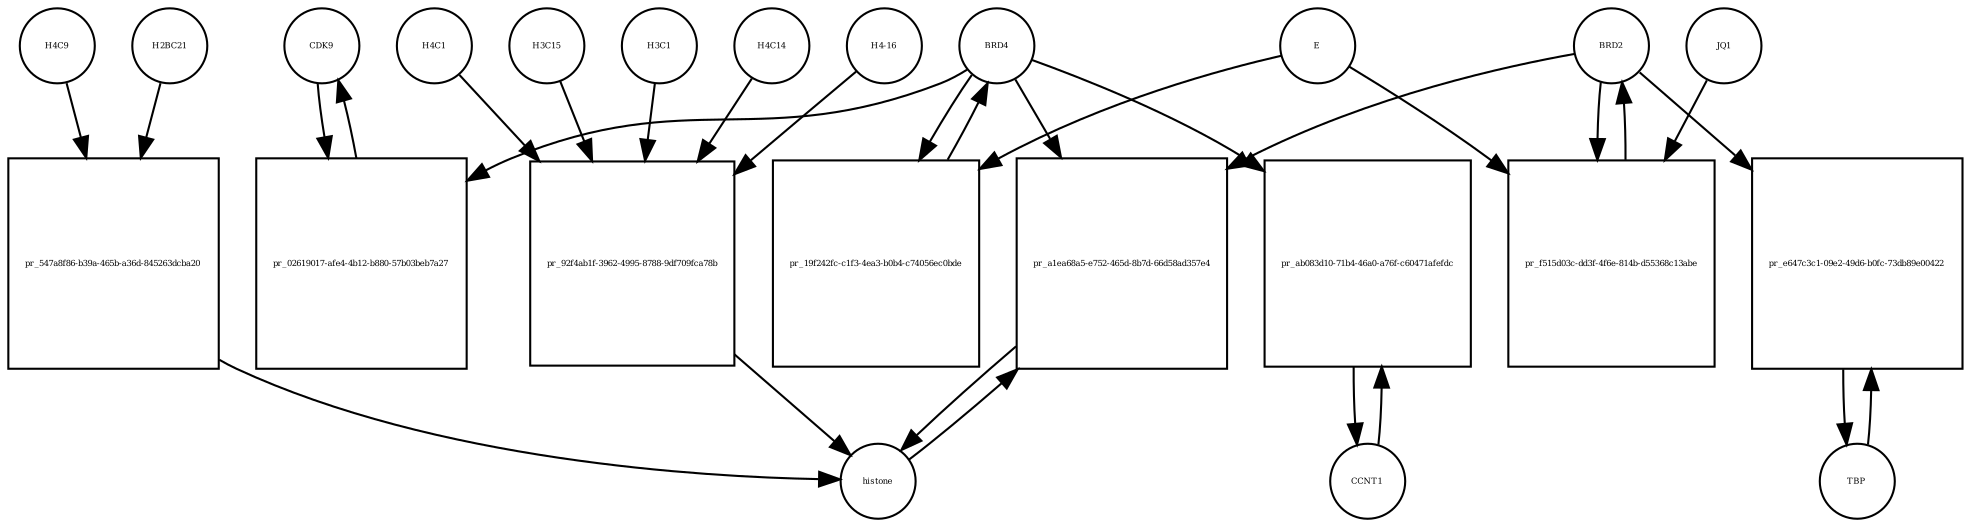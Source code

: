 strict digraph  {
CDK9 [annotation="", bipartite=0, cls=macromolecule, fontsize=4, label=CDK9, shape=circle];
"pr_02619017-afe4-4b12-b880-57b03beb7a27" [annotation="", bipartite=1, cls=process, fontsize=4, label="pr_02619017-afe4-4b12-b880-57b03beb7a27", shape=square];
BRD4 [annotation="", bipartite=0, cls=macromolecule, fontsize=4, label=BRD4, shape=circle];
CCNT1 [annotation="", bipartite=0, cls=macromolecule, fontsize=4, label=CCNT1, shape=circle];
"pr_ab083d10-71b4-46a0-a76f-c60471afefdc" [annotation="", bipartite=1, cls=process, fontsize=4, label="pr_ab083d10-71b4-46a0-a76f-c60471afefdc", shape=square];
histone [annotation="", bipartite=0, cls=complex, fontsize=4, label=histone, shape=circle];
"pr_a1ea68a5-e752-465d-8b7d-66d58ad357e4" [annotation="", bipartite=1, cls=process, fontsize=4, label="pr_a1ea68a5-e752-465d-8b7d-66d58ad357e4", shape=square];
BRD2 [annotation="", bipartite=0, cls=macromolecule, fontsize=4, label=BRD2, shape=circle];
"pr_19f242fc-c1f3-4ea3-b0b4-c74056ec0bde" [annotation="", bipartite=1, cls=process, fontsize=4, label="pr_19f242fc-c1f3-4ea3-b0b4-c74056ec0bde", shape=square];
E [annotation=urn_miriam_ncbiprotein_BCD58755, bipartite=0, cls=macromolecule, fontsize=4, label=E, shape=circle];
H4C14 [annotation="", bipartite=0, cls=macromolecule, fontsize=4, label=H4C14, shape=circle];
"pr_92f4ab1f-3962-4995-8788-9df709fca78b" [annotation="", bipartite=1, cls=process, fontsize=4, label="pr_92f4ab1f-3962-4995-8788-9df709fca78b", shape=square];
"H4-16" [annotation="", bipartite=0, cls=macromolecule, fontsize=4, label="H4-16", shape=circle];
H4C1 [annotation="", bipartite=0, cls=macromolecule, fontsize=4, label=H4C1, shape=circle];
H3C15 [annotation="", bipartite=0, cls=macromolecule, fontsize=4, label=H3C15, shape=circle];
H3C1 [annotation="", bipartite=0, cls=macromolecule, fontsize=4, label=H3C1, shape=circle];
"pr_f515d03c-dd3f-4f6e-814b-d55368c13abe" [annotation="", bipartite=1, cls=process, fontsize=4, label="pr_f515d03c-dd3f-4f6e-814b-d55368c13abe", shape=square];
JQ1 [annotation="", bipartite=0, cls=macromolecule, fontsize=4, label=JQ1, shape=circle];
TBP [annotation="", bipartite=0, cls=macromolecule, fontsize=4, label=TBP, shape=circle];
"pr_e647c3c1-09e2-49d6-b0fc-73db89e00422" [annotation="", bipartite=1, cls=process, fontsize=4, label="pr_e647c3c1-09e2-49d6-b0fc-73db89e00422", shape=square];
H4C9 [annotation="", bipartite=0, cls=macromolecule, fontsize=4, label=H4C9, shape=circle];
"pr_547a8f86-b39a-465b-a36d-845263dcba20" [annotation="", bipartite=1, cls=process, fontsize=4, label="pr_547a8f86-b39a-465b-a36d-845263dcba20", shape=square];
H2BC21 [annotation="", bipartite=0, cls=macromolecule, fontsize=4, label=H2BC21, shape=circle];
CDK9 -> "pr_02619017-afe4-4b12-b880-57b03beb7a27"  [annotation="", interaction_type=consumption];
"pr_02619017-afe4-4b12-b880-57b03beb7a27" -> CDK9  [annotation="", interaction_type=production];
BRD4 -> "pr_02619017-afe4-4b12-b880-57b03beb7a27"  [annotation=urn_miriam_taxonomy_10090, interaction_type=catalysis];
BRD4 -> "pr_ab083d10-71b4-46a0-a76f-c60471afefdc"  [annotation="", interaction_type=catalysis];
BRD4 -> "pr_a1ea68a5-e752-465d-8b7d-66d58ad357e4"  [annotation="urn_miriam_doi_10.1038%2Fnsmb.3228.|urn_miriam_doi_10.1016%2Fj.molcel.2008.01.018", interaction_type=catalysis];
BRD4 -> "pr_19f242fc-c1f3-4ea3-b0b4-c74056ec0bde"  [annotation="", interaction_type=consumption];
CCNT1 -> "pr_ab083d10-71b4-46a0-a76f-c60471afefdc"  [annotation="", interaction_type=consumption];
"pr_ab083d10-71b4-46a0-a76f-c60471afefdc" -> CCNT1  [annotation="", interaction_type=production];
histone -> "pr_a1ea68a5-e752-465d-8b7d-66d58ad357e4"  [annotation="", interaction_type=consumption];
"pr_a1ea68a5-e752-465d-8b7d-66d58ad357e4" -> histone  [annotation="", interaction_type=production];
BRD2 -> "pr_a1ea68a5-e752-465d-8b7d-66d58ad357e4"  [annotation="urn_miriam_doi_10.1038%2Fnsmb.3228.|urn_miriam_doi_10.1016%2Fj.molcel.2008.01.018", interaction_type=catalysis];
BRD2 -> "pr_f515d03c-dd3f-4f6e-814b-d55368c13abe"  [annotation="", interaction_type=consumption];
BRD2 -> "pr_e647c3c1-09e2-49d6-b0fc-73db89e00422"  [annotation="urn_miriam_doi_10.1007%2Fs11010-006-9223-6", interaction_type=catalysis];
"pr_19f242fc-c1f3-4ea3-b0b4-c74056ec0bde" -> BRD4  [annotation="", interaction_type=production];
E -> "pr_19f242fc-c1f3-4ea3-b0b4-c74056ec0bde"  [annotation="urn_miriam_doi_10.1038%2Fs41586-020-2286-9", interaction_type=inhibition];
E -> "pr_f515d03c-dd3f-4f6e-814b-d55368c13abe"  [annotation="urn_miriam_doi_10.1038%2Fs41586-020-2286-9|urn_miriam_doi_10.1080%2F15592294.2018.1469891", interaction_type=inhibition];
H4C14 -> "pr_92f4ab1f-3962-4995-8788-9df709fca78b"  [annotation="", interaction_type=consumption];
"pr_92f4ab1f-3962-4995-8788-9df709fca78b" -> histone  [annotation="", interaction_type=production];
"H4-16" -> "pr_92f4ab1f-3962-4995-8788-9df709fca78b"  [annotation="", interaction_type=consumption];
H4C1 -> "pr_92f4ab1f-3962-4995-8788-9df709fca78b"  [annotation="", interaction_type=consumption];
H3C15 -> "pr_92f4ab1f-3962-4995-8788-9df709fca78b"  [annotation="", interaction_type=consumption];
H3C1 -> "pr_92f4ab1f-3962-4995-8788-9df709fca78b"  [annotation="", interaction_type=consumption];
"pr_f515d03c-dd3f-4f6e-814b-d55368c13abe" -> BRD2  [annotation="", interaction_type=production];
JQ1 -> "pr_f515d03c-dd3f-4f6e-814b-d55368c13abe"  [annotation="urn_miriam_doi_10.1038%2Fs41586-020-2286-9|urn_miriam_doi_10.1080%2F15592294.2018.1469891", interaction_type=inhibition];
TBP -> "pr_e647c3c1-09e2-49d6-b0fc-73db89e00422"  [annotation="", interaction_type=consumption];
"pr_e647c3c1-09e2-49d6-b0fc-73db89e00422" -> TBP  [annotation="", interaction_type=production];
H4C9 -> "pr_547a8f86-b39a-465b-a36d-845263dcba20"  [annotation="", interaction_type=consumption];
"pr_547a8f86-b39a-465b-a36d-845263dcba20" -> histone  [annotation="", interaction_type=production];
H2BC21 -> "pr_547a8f86-b39a-465b-a36d-845263dcba20"  [annotation="", interaction_type=consumption];
}

